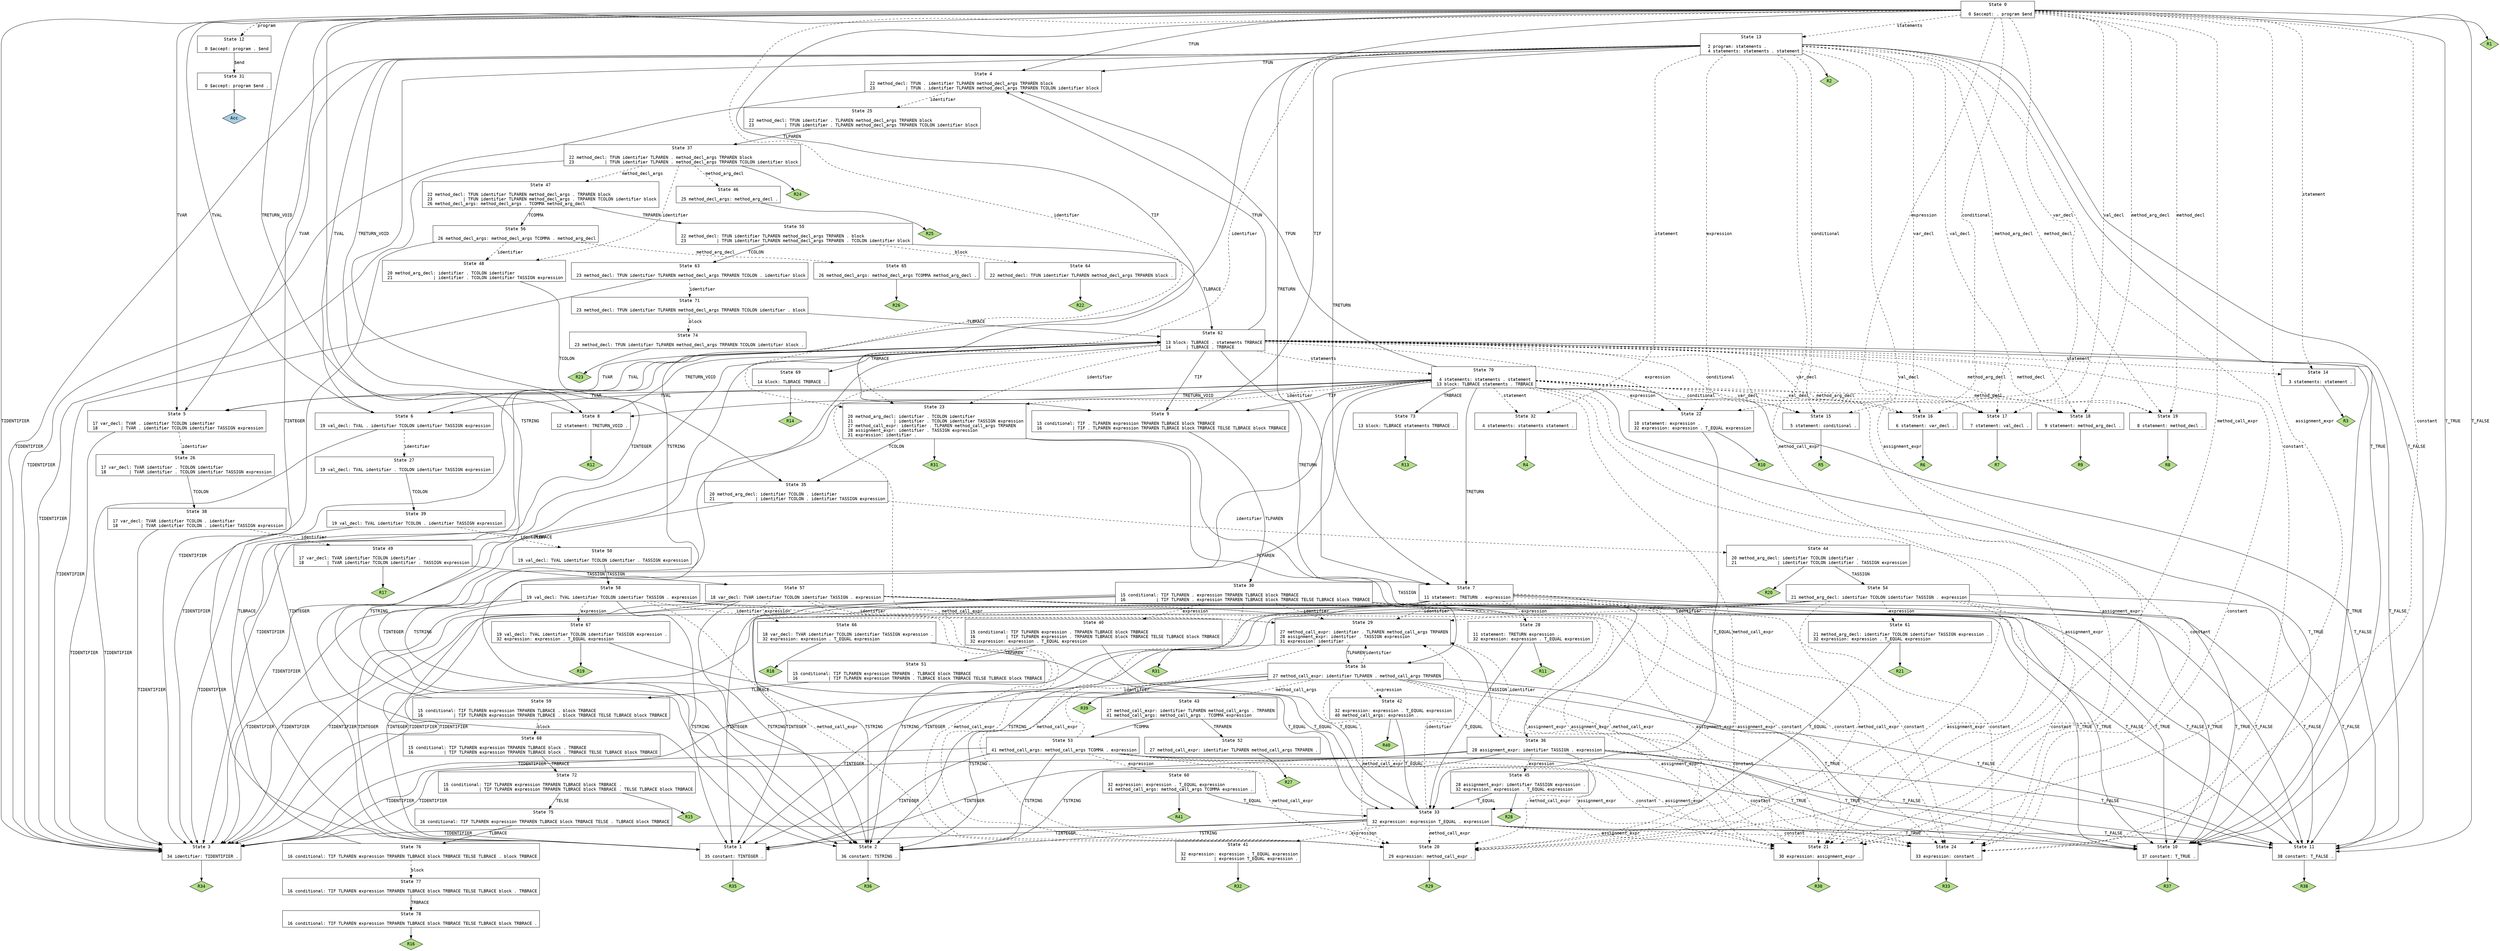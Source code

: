 // Generated by bison.
// Report bugs to <http://sourceforge.net/p/winflexbison/tickets>.
// Home page: <http://sourceforge.net/projects/winflexbison/>.

digraph "Parser.y"
{
  node [fontname = courier, shape = box, colorscheme = paired6]
  edge [fontname = courier]

  0 [label="State 0\n\l  0 $accept: . program $end\l"]
  0 -> 1 [style=solid label="TINTEGER"]
  0 -> 2 [style=solid label="TSTRING"]
  0 -> 3 [style=solid label="TIDENTIFIER"]
  0 -> 4 [style=solid label="TFUN"]
  0 -> 5 [style=solid label="TVAR"]
  0 -> 6 [style=solid label="TVAL"]
  0 -> 7 [style=solid label="TRETURN"]
  0 -> 8 [style=solid label="TRETURN_VOID"]
  0 -> 9 [style=solid label="TIF"]
  0 -> 10 [style=solid label="T_TRUE"]
  0 -> 11 [style=solid label="T_FALSE"]
  0 -> 12 [style=dashed label="program"]
  0 -> 13 [style=dashed label="statements"]
  0 -> 14 [style=dashed label="statement"]
  0 -> 15 [style=dashed label="conditional"]
  0 -> 16 [style=dashed label="var_decl"]
  0 -> 17 [style=dashed label="val_decl"]
  0 -> 18 [style=dashed label="method_arg_decl"]
  0 -> 19 [style=dashed label="method_decl"]
  0 -> 20 [style=dashed label="method_call_expr"]
  0 -> 21 [style=dashed label="assignment_expr"]
  0 -> 22 [style=dashed label="expression"]
  0 -> 23 [style=dashed label="identifier"]
  0 -> 24 [style=dashed label="constant"]
  0 -> "0R1" [style=solid]
 "0R1" [label="R1", fillcolor=3, shape=diamond, style=filled]
  1 [label="State 1\n\l 35 constant: TINTEGER .\l"]
  1 -> "1R35" [style=solid]
 "1R35" [label="R35", fillcolor=3, shape=diamond, style=filled]
  2 [label="State 2\n\l 36 constant: TSTRING .\l"]
  2 -> "2R36" [style=solid]
 "2R36" [label="R36", fillcolor=3, shape=diamond, style=filled]
  3 [label="State 3\n\l 34 identifier: TIDENTIFIER .\l"]
  3 -> "3R34" [style=solid]
 "3R34" [label="R34", fillcolor=3, shape=diamond, style=filled]
  4 [label="State 4\n\l 22 method_decl: TFUN . identifier TLPAREN method_decl_args TRPAREN block\l 23            | TFUN . identifier TLPAREN method_decl_args TRPAREN TCOLON identifier block\l"]
  4 -> 3 [style=solid label="TIDENTIFIER"]
  4 -> 25 [style=dashed label="identifier"]
  5 [label="State 5\n\l 17 var_decl: TVAR . identifier TCOLON identifier\l 18         | TVAR . identifier TCOLON identifier TASSIGN expression\l"]
  5 -> 3 [style=solid label="TIDENTIFIER"]
  5 -> 26 [style=dashed label="identifier"]
  6 [label="State 6\n\l 19 val_decl: TVAL . identifier TCOLON identifier TASSIGN expression\l"]
  6 -> 3 [style=solid label="TIDENTIFIER"]
  6 -> 27 [style=dashed label="identifier"]
  7 [label="State 7\n\l 11 statement: TRETURN . expression\l"]
  7 -> 1 [style=solid label="TINTEGER"]
  7 -> 2 [style=solid label="TSTRING"]
  7 -> 3 [style=solid label="TIDENTIFIER"]
  7 -> 10 [style=solid label="T_TRUE"]
  7 -> 11 [style=solid label="T_FALSE"]
  7 -> 20 [style=dashed label="method_call_expr"]
  7 -> 21 [style=dashed label="assignment_expr"]
  7 -> 28 [style=dashed label="expression"]
  7 -> 29 [style=dashed label="identifier"]
  7 -> 24 [style=dashed label="constant"]
  8 [label="State 8\n\l 12 statement: TRETURN_VOID .\l"]
  8 -> "8R12" [style=solid]
 "8R12" [label="R12", fillcolor=3, shape=diamond, style=filled]
  9 [label="State 9\n\l 15 conditional: TIF . TLPAREN expression TRPAREN TLBRACE block TRBRACE\l 16            | TIF . TLPAREN expression TRPAREN TLBRACE block TRBRACE TELSE TLBRACE block TRBRACE\l"]
  9 -> 30 [style=solid label="TLPAREN"]
  10 [label="State 10\n\l 37 constant: T_TRUE .\l"]
  10 -> "10R37" [style=solid]
 "10R37" [label="R37", fillcolor=3, shape=diamond, style=filled]
  11 [label="State 11\n\l 38 constant: T_FALSE .\l"]
  11 -> "11R38" [style=solid]
 "11R38" [label="R38", fillcolor=3, shape=diamond, style=filled]
  12 [label="State 12\n\l  0 $accept: program . $end\l"]
  12 -> 31 [style=solid label="$end"]
  13 [label="State 13\n\l  2 program: statements .\l  4 statements: statements . statement\l"]
  13 -> 1 [style=solid label="TINTEGER"]
  13 -> 2 [style=solid label="TSTRING"]
  13 -> 3 [style=solid label="TIDENTIFIER"]
  13 -> 4 [style=solid label="TFUN"]
  13 -> 5 [style=solid label="TVAR"]
  13 -> 6 [style=solid label="TVAL"]
  13 -> 7 [style=solid label="TRETURN"]
  13 -> 8 [style=solid label="TRETURN_VOID"]
  13 -> 9 [style=solid label="TIF"]
  13 -> 10 [style=solid label="T_TRUE"]
  13 -> 11 [style=solid label="T_FALSE"]
  13 -> 32 [style=dashed label="statement"]
  13 -> 15 [style=dashed label="conditional"]
  13 -> 16 [style=dashed label="var_decl"]
  13 -> 17 [style=dashed label="val_decl"]
  13 -> 18 [style=dashed label="method_arg_decl"]
  13 -> 19 [style=dashed label="method_decl"]
  13 -> 20 [style=dashed label="method_call_expr"]
  13 -> 21 [style=dashed label="assignment_expr"]
  13 -> 22 [style=dashed label="expression"]
  13 -> 23 [style=dashed label="identifier"]
  13 -> 24 [style=dashed label="constant"]
  13 -> "13R2" [style=solid]
 "13R2" [label="R2", fillcolor=3, shape=diamond, style=filled]
  14 [label="State 14\n\l  3 statements: statement .\l"]
  14 -> "14R3" [style=solid]
 "14R3" [label="R3", fillcolor=3, shape=diamond, style=filled]
  15 [label="State 15\n\l  5 statement: conditional .\l"]
  15 -> "15R5" [style=solid]
 "15R5" [label="R5", fillcolor=3, shape=diamond, style=filled]
  16 [label="State 16\n\l  6 statement: var_decl .\l"]
  16 -> "16R6" [style=solid]
 "16R6" [label="R6", fillcolor=3, shape=diamond, style=filled]
  17 [label="State 17\n\l  7 statement: val_decl .\l"]
  17 -> "17R7" [style=solid]
 "17R7" [label="R7", fillcolor=3, shape=diamond, style=filled]
  18 [label="State 18\n\l  9 statement: method_arg_decl .\l"]
  18 -> "18R9" [style=solid]
 "18R9" [label="R9", fillcolor=3, shape=diamond, style=filled]
  19 [label="State 19\n\l  8 statement: method_decl .\l"]
  19 -> "19R8" [style=solid]
 "19R8" [label="R8", fillcolor=3, shape=diamond, style=filled]
  20 [label="State 20\n\l 29 expression: method_call_expr .\l"]
  20 -> "20R29" [style=solid]
 "20R29" [label="R29", fillcolor=3, shape=diamond, style=filled]
  21 [label="State 21\n\l 30 expression: assignment_expr .\l"]
  21 -> "21R30" [style=solid]
 "21R30" [label="R30", fillcolor=3, shape=diamond, style=filled]
  22 [label="State 22\n\l 10 statement: expression .\l 32 expression: expression . T_EQUAL expression\l"]
  22 -> 33 [style=solid label="T_EQUAL"]
  22 -> "22R10" [style=solid]
 "22R10" [label="R10", fillcolor=3, shape=diamond, style=filled]
  23 [label="State 23\n\l 20 method_arg_decl: identifier . TCOLON identifier\l 21                | identifier . TCOLON identifier TASSIGN expression\l 27 method_call_expr: identifier . TLPAREN method_call_args TRPAREN\l 28 assignment_expr: identifier . TASSIGN expression\l 31 expression: identifier .\l"]
  23 -> 34 [style=solid label="TLPAREN"]
  23 -> 35 [style=solid label="TCOLON"]
  23 -> 36 [style=solid label="TASSIGN"]
  23 -> "23R31" [style=solid]
 "23R31" [label="R31", fillcolor=3, shape=diamond, style=filled]
  24 [label="State 24\n\l 33 expression: constant .\l"]
  24 -> "24R33" [style=solid]
 "24R33" [label="R33", fillcolor=3, shape=diamond, style=filled]
  25 [label="State 25\n\l 22 method_decl: TFUN identifier . TLPAREN method_decl_args TRPAREN block\l 23            | TFUN identifier . TLPAREN method_decl_args TRPAREN TCOLON identifier block\l"]
  25 -> 37 [style=solid label="TLPAREN"]
  26 [label="State 26\n\l 17 var_decl: TVAR identifier . TCOLON identifier\l 18         | TVAR identifier . TCOLON identifier TASSIGN expression\l"]
  26 -> 38 [style=solid label="TCOLON"]
  27 [label="State 27\n\l 19 val_decl: TVAL identifier . TCOLON identifier TASSIGN expression\l"]
  27 -> 39 [style=solid label="TCOLON"]
  28 [label="State 28\n\l 11 statement: TRETURN expression .\l 32 expression: expression . T_EQUAL expression\l"]
  28 -> 33 [style=solid label="T_EQUAL"]
  28 -> "28R11" [style=solid]
 "28R11" [label="R11", fillcolor=3, shape=diamond, style=filled]
  29 [label="State 29\n\l 27 method_call_expr: identifier . TLPAREN method_call_args TRPAREN\l 28 assignment_expr: identifier . TASSIGN expression\l 31 expression: identifier .\l"]
  29 -> 34 [style=solid label="TLPAREN"]
  29 -> 36 [style=solid label="TASSIGN"]
  29 -> "29R31" [style=solid]
 "29R31" [label="R31", fillcolor=3, shape=diamond, style=filled]
  30 [label="State 30\n\l 15 conditional: TIF TLPAREN . expression TRPAREN TLBRACE block TRBRACE\l 16            | TIF TLPAREN . expression TRPAREN TLBRACE block TRBRACE TELSE TLBRACE block TRBRACE\l"]
  30 -> 1 [style=solid label="TINTEGER"]
  30 -> 2 [style=solid label="TSTRING"]
  30 -> 3 [style=solid label="TIDENTIFIER"]
  30 -> 10 [style=solid label="T_TRUE"]
  30 -> 11 [style=solid label="T_FALSE"]
  30 -> 20 [style=dashed label="method_call_expr"]
  30 -> 21 [style=dashed label="assignment_expr"]
  30 -> 40 [style=dashed label="expression"]
  30 -> 29 [style=dashed label="identifier"]
  30 -> 24 [style=dashed label="constant"]
  31 [label="State 31\n\l  0 $accept: program $end .\l"]
  31 -> "31R0" [style=solid]
 "31R0" [label="Acc", fillcolor=1, shape=diamond, style=filled]
  32 [label="State 32\n\l  4 statements: statements statement .\l"]
  32 -> "32R4" [style=solid]
 "32R4" [label="R4", fillcolor=3, shape=diamond, style=filled]
  33 [label="State 33\n\l 32 expression: expression T_EQUAL . expression\l"]
  33 -> 1 [style=solid label="TINTEGER"]
  33 -> 2 [style=solid label="TSTRING"]
  33 -> 3 [style=solid label="TIDENTIFIER"]
  33 -> 10 [style=solid label="T_TRUE"]
  33 -> 11 [style=solid label="T_FALSE"]
  33 -> 20 [style=dashed label="method_call_expr"]
  33 -> 21 [style=dashed label="assignment_expr"]
  33 -> 41 [style=dashed label="expression"]
  33 -> 29 [style=dashed label="identifier"]
  33 -> 24 [style=dashed label="constant"]
  34 [label="State 34\n\l 27 method_call_expr: identifier TLPAREN . method_call_args TRPAREN\l"]
  34 -> 1 [style=solid label="TINTEGER"]
  34 -> 2 [style=solid label="TSTRING"]
  34 -> 3 [style=solid label="TIDENTIFIER"]
  34 -> 10 [style=solid label="T_TRUE"]
  34 -> 11 [style=solid label="T_FALSE"]
  34 -> 20 [style=dashed label="method_call_expr"]
  34 -> 21 [style=dashed label="assignment_expr"]
  34 -> 42 [style=dashed label="expression"]
  34 -> 29 [style=dashed label="identifier"]
  34 -> 24 [style=dashed label="constant"]
  34 -> 43 [style=dashed label="method_call_args"]
  34 -> "34R39" [style=solid]
 "34R39" [label="R39", fillcolor=3, shape=diamond, style=filled]
  35 [label="State 35\n\l 20 method_arg_decl: identifier TCOLON . identifier\l 21                | identifier TCOLON . identifier TASSIGN expression\l"]
  35 -> 3 [style=solid label="TIDENTIFIER"]
  35 -> 44 [style=dashed label="identifier"]
  36 [label="State 36\n\l 28 assignment_expr: identifier TASSIGN . expression\l"]
  36 -> 1 [style=solid label="TINTEGER"]
  36 -> 2 [style=solid label="TSTRING"]
  36 -> 3 [style=solid label="TIDENTIFIER"]
  36 -> 10 [style=solid label="T_TRUE"]
  36 -> 11 [style=solid label="T_FALSE"]
  36 -> 20 [style=dashed label="method_call_expr"]
  36 -> 21 [style=dashed label="assignment_expr"]
  36 -> 45 [style=dashed label="expression"]
  36 -> 29 [style=dashed label="identifier"]
  36 -> 24 [style=dashed label="constant"]
  37 [label="State 37\n\l 22 method_decl: TFUN identifier TLPAREN . method_decl_args TRPAREN block\l 23            | TFUN identifier TLPAREN . method_decl_args TRPAREN TCOLON identifier block\l"]
  37 -> 3 [style=solid label="TIDENTIFIER"]
  37 -> 46 [style=dashed label="method_arg_decl"]
  37 -> 47 [style=dashed label="method_decl_args"]
  37 -> 48 [style=dashed label="identifier"]
  37 -> "37R24" [style=solid]
 "37R24" [label="R24", fillcolor=3, shape=diamond, style=filled]
  38 [label="State 38\n\l 17 var_decl: TVAR identifier TCOLON . identifier\l 18         | TVAR identifier TCOLON . identifier TASSIGN expression\l"]
  38 -> 3 [style=solid label="TIDENTIFIER"]
  38 -> 49 [style=dashed label="identifier"]
  39 [label="State 39\n\l 19 val_decl: TVAL identifier TCOLON . identifier TASSIGN expression\l"]
  39 -> 3 [style=solid label="TIDENTIFIER"]
  39 -> 50 [style=dashed label="identifier"]
  40 [label="State 40\n\l 15 conditional: TIF TLPAREN expression . TRPAREN TLBRACE block TRBRACE\l 16            | TIF TLPAREN expression . TRPAREN TLBRACE block TRBRACE TELSE TLBRACE block TRBRACE\l 32 expression: expression . T_EQUAL expression\l"]
  40 -> 51 [style=solid label="TRPAREN"]
  40 -> 33 [style=solid label="T_EQUAL"]
  41 [label="State 41\n\l 32 expression: expression . T_EQUAL expression\l 32           | expression T_EQUAL expression .\l"]
  41 -> "41R32" [style=solid]
 "41R32" [label="R32", fillcolor=3, shape=diamond, style=filled]
  42 [label="State 42\n\l 32 expression: expression . T_EQUAL expression\l 40 method_call_args: expression .\l"]
  42 -> 33 [style=solid label="T_EQUAL"]
  42 -> "42R40" [style=solid]
 "42R40" [label="R40", fillcolor=3, shape=diamond, style=filled]
  43 [label="State 43\n\l 27 method_call_expr: identifier TLPAREN method_call_args . TRPAREN\l 41 method_call_args: method_call_args . TCOMMA expression\l"]
  43 -> 52 [style=solid label="TRPAREN"]
  43 -> 53 [style=solid label="TCOMMA"]
  44 [label="State 44\n\l 20 method_arg_decl: identifier TCOLON identifier .\l 21                | identifier TCOLON identifier . TASSIGN expression\l"]
  44 -> 54 [style=solid label="TASSIGN"]
  44 -> "44R20" [style=solid]
 "44R20" [label="R20", fillcolor=3, shape=diamond, style=filled]
  45 [label="State 45\n\l 28 assignment_expr: identifier TASSIGN expression .\l 32 expression: expression . T_EQUAL expression\l"]
  45 -> 33 [style=solid label="T_EQUAL"]
  45 -> "45R28" [style=solid]
 "45R28" [label="R28", fillcolor=3, shape=diamond, style=filled]
  46 [label="State 46\n\l 25 method_decl_args: method_arg_decl .\l"]
  46 -> "46R25" [style=solid]
 "46R25" [label="R25", fillcolor=3, shape=diamond, style=filled]
  47 [label="State 47\n\l 22 method_decl: TFUN identifier TLPAREN method_decl_args . TRPAREN block\l 23            | TFUN identifier TLPAREN method_decl_args . TRPAREN TCOLON identifier block\l 26 method_decl_args: method_decl_args . TCOMMA method_arg_decl\l"]
  47 -> 55 [style=solid label="TRPAREN"]
  47 -> 56 [style=solid label="TCOMMA"]
  48 [label="State 48\n\l 20 method_arg_decl: identifier . TCOLON identifier\l 21                | identifier . TCOLON identifier TASSIGN expression\l"]
  48 -> 35 [style=solid label="TCOLON"]
  49 [label="State 49\n\l 17 var_decl: TVAR identifier TCOLON identifier .\l 18         | TVAR identifier TCOLON identifier . TASSIGN expression\l"]
  49 -> 57 [style=solid label="TASSIGN"]
  49 -> "49R17" [style=solid]
 "49R17" [label="R17", fillcolor=3, shape=diamond, style=filled]
  50 [label="State 50\n\l 19 val_decl: TVAL identifier TCOLON identifier . TASSIGN expression\l"]
  50 -> 58 [style=solid label="TASSIGN"]
  51 [label="State 51\n\l 15 conditional: TIF TLPAREN expression TRPAREN . TLBRACE block TRBRACE\l 16            | TIF TLPAREN expression TRPAREN . TLBRACE block TRBRACE TELSE TLBRACE block TRBRACE\l"]
  51 -> 59 [style=solid label="TLBRACE"]
  52 [label="State 52\n\l 27 method_call_expr: identifier TLPAREN method_call_args TRPAREN .\l"]
  52 -> "52R27" [style=solid]
 "52R27" [label="R27", fillcolor=3, shape=diamond, style=filled]
  53 [label="State 53\n\l 41 method_call_args: method_call_args TCOMMA . expression\l"]
  53 -> 1 [style=solid label="TINTEGER"]
  53 -> 2 [style=solid label="TSTRING"]
  53 -> 3 [style=solid label="TIDENTIFIER"]
  53 -> 10 [style=solid label="T_TRUE"]
  53 -> 11 [style=solid label="T_FALSE"]
  53 -> 20 [style=dashed label="method_call_expr"]
  53 -> 21 [style=dashed label="assignment_expr"]
  53 -> 60 [style=dashed label="expression"]
  53 -> 29 [style=dashed label="identifier"]
  53 -> 24 [style=dashed label="constant"]
  54 [label="State 54\n\l 21 method_arg_decl: identifier TCOLON identifier TASSIGN . expression\l"]
  54 -> 1 [style=solid label="TINTEGER"]
  54 -> 2 [style=solid label="TSTRING"]
  54 -> 3 [style=solid label="TIDENTIFIER"]
  54 -> 10 [style=solid label="T_TRUE"]
  54 -> 11 [style=solid label="T_FALSE"]
  54 -> 20 [style=dashed label="method_call_expr"]
  54 -> 21 [style=dashed label="assignment_expr"]
  54 -> 61 [style=dashed label="expression"]
  54 -> 29 [style=dashed label="identifier"]
  54 -> 24 [style=dashed label="constant"]
  55 [label="State 55\n\l 22 method_decl: TFUN identifier TLPAREN method_decl_args TRPAREN . block\l 23            | TFUN identifier TLPAREN method_decl_args TRPAREN . TCOLON identifier block\l"]
  55 -> 62 [style=solid label="TLBRACE"]
  55 -> 63 [style=solid label="TCOLON"]
  55 -> 64 [style=dashed label="block"]
  56 [label="State 56\n\l 26 method_decl_args: method_decl_args TCOMMA . method_arg_decl\l"]
  56 -> 3 [style=solid label="TIDENTIFIER"]
  56 -> 65 [style=dashed label="method_arg_decl"]
  56 -> 48 [style=dashed label="identifier"]
  57 [label="State 57\n\l 18 var_decl: TVAR identifier TCOLON identifier TASSIGN . expression\l"]
  57 -> 1 [style=solid label="TINTEGER"]
  57 -> 2 [style=solid label="TSTRING"]
  57 -> 3 [style=solid label="TIDENTIFIER"]
  57 -> 10 [style=solid label="T_TRUE"]
  57 -> 11 [style=solid label="T_FALSE"]
  57 -> 20 [style=dashed label="method_call_expr"]
  57 -> 21 [style=dashed label="assignment_expr"]
  57 -> 66 [style=dashed label="expression"]
  57 -> 29 [style=dashed label="identifier"]
  57 -> 24 [style=dashed label="constant"]
  58 [label="State 58\n\l 19 val_decl: TVAL identifier TCOLON identifier TASSIGN . expression\l"]
  58 -> 1 [style=solid label="TINTEGER"]
  58 -> 2 [style=solid label="TSTRING"]
  58 -> 3 [style=solid label="TIDENTIFIER"]
  58 -> 10 [style=solid label="T_TRUE"]
  58 -> 11 [style=solid label="T_FALSE"]
  58 -> 20 [style=dashed label="method_call_expr"]
  58 -> 21 [style=dashed label="assignment_expr"]
  58 -> 67 [style=dashed label="expression"]
  58 -> 29 [style=dashed label="identifier"]
  58 -> 24 [style=dashed label="constant"]
  59 [label="State 59\n\l 15 conditional: TIF TLPAREN expression TRPAREN TLBRACE . block TRBRACE\l 16            | TIF TLPAREN expression TRPAREN TLBRACE . block TRBRACE TELSE TLBRACE block TRBRACE\l"]
  59 -> 62 [style=solid label="TLBRACE"]
  59 -> 68 [style=dashed label="block"]
  60 [label="State 60\n\l 32 expression: expression . T_EQUAL expression\l 41 method_call_args: method_call_args TCOMMA expression .\l"]
  60 -> 33 [style=solid label="T_EQUAL"]
  60 -> "60R41" [style=solid]
 "60R41" [label="R41", fillcolor=3, shape=diamond, style=filled]
  61 [label="State 61\n\l 21 method_arg_decl: identifier TCOLON identifier TASSIGN expression .\l 32 expression: expression . T_EQUAL expression\l"]
  61 -> 33 [style=solid label="T_EQUAL"]
  61 -> "61R21" [style=solid]
 "61R21" [label="R21", fillcolor=3, shape=diamond, style=filled]
  62 [label="State 62\n\l 13 block: TLBRACE . statements TRBRACE\l 14      | TLBRACE . TRBRACE\l"]
  62 -> 1 [style=solid label="TINTEGER"]
  62 -> 2 [style=solid label="TSTRING"]
  62 -> 3 [style=solid label="TIDENTIFIER"]
  62 -> 4 [style=solid label="TFUN"]
  62 -> 5 [style=solid label="TVAR"]
  62 -> 6 [style=solid label="TVAL"]
  62 -> 7 [style=solid label="TRETURN"]
  62 -> 8 [style=solid label="TRETURN_VOID"]
  62 -> 9 [style=solid label="TIF"]
  62 -> 69 [style=solid label="TRBRACE"]
  62 -> 10 [style=solid label="T_TRUE"]
  62 -> 11 [style=solid label="T_FALSE"]
  62 -> 70 [style=dashed label="statements"]
  62 -> 14 [style=dashed label="statement"]
  62 -> 15 [style=dashed label="conditional"]
  62 -> 16 [style=dashed label="var_decl"]
  62 -> 17 [style=dashed label="val_decl"]
  62 -> 18 [style=dashed label="method_arg_decl"]
  62 -> 19 [style=dashed label="method_decl"]
  62 -> 20 [style=dashed label="method_call_expr"]
  62 -> 21 [style=dashed label="assignment_expr"]
  62 -> 22 [style=dashed label="expression"]
  62 -> 23 [style=dashed label="identifier"]
  62 -> 24 [style=dashed label="constant"]
  63 [label="State 63\n\l 23 method_decl: TFUN identifier TLPAREN method_decl_args TRPAREN TCOLON . identifier block\l"]
  63 -> 3 [style=solid label="TIDENTIFIER"]
  63 -> 71 [style=dashed label="identifier"]
  64 [label="State 64\n\l 22 method_decl: TFUN identifier TLPAREN method_decl_args TRPAREN block .\l"]
  64 -> "64R22" [style=solid]
 "64R22" [label="R22", fillcolor=3, shape=diamond, style=filled]
  65 [label="State 65\n\l 26 method_decl_args: method_decl_args TCOMMA method_arg_decl .\l"]
  65 -> "65R26" [style=solid]
 "65R26" [label="R26", fillcolor=3, shape=diamond, style=filled]
  66 [label="State 66\n\l 18 var_decl: TVAR identifier TCOLON identifier TASSIGN expression .\l 32 expression: expression . T_EQUAL expression\l"]
  66 -> 33 [style=solid label="T_EQUAL"]
  66 -> "66R18" [style=solid]
 "66R18" [label="R18", fillcolor=3, shape=diamond, style=filled]
  67 [label="State 67\n\l 19 val_decl: TVAL identifier TCOLON identifier TASSIGN expression .\l 32 expression: expression . T_EQUAL expression\l"]
  67 -> 33 [style=solid label="T_EQUAL"]
  67 -> "67R19" [style=solid]
 "67R19" [label="R19", fillcolor=3, shape=diamond, style=filled]
  68 [label="State 68\n\l 15 conditional: TIF TLPAREN expression TRPAREN TLBRACE block . TRBRACE\l 16            | TIF TLPAREN expression TRPAREN TLBRACE block . TRBRACE TELSE TLBRACE block TRBRACE\l"]
  68 -> 72 [style=solid label="TRBRACE"]
  69 [label="State 69\n\l 14 block: TLBRACE TRBRACE .\l"]
  69 -> "69R14" [style=solid]
 "69R14" [label="R14", fillcolor=3, shape=diamond, style=filled]
  70 [label="State 70\n\l  4 statements: statements . statement\l 13 block: TLBRACE statements . TRBRACE\l"]
  70 -> 1 [style=solid label="TINTEGER"]
  70 -> 2 [style=solid label="TSTRING"]
  70 -> 3 [style=solid label="TIDENTIFIER"]
  70 -> 4 [style=solid label="TFUN"]
  70 -> 5 [style=solid label="TVAR"]
  70 -> 6 [style=solid label="TVAL"]
  70 -> 7 [style=solid label="TRETURN"]
  70 -> 8 [style=solid label="TRETURN_VOID"]
  70 -> 9 [style=solid label="TIF"]
  70 -> 73 [style=solid label="TRBRACE"]
  70 -> 10 [style=solid label="T_TRUE"]
  70 -> 11 [style=solid label="T_FALSE"]
  70 -> 32 [style=dashed label="statement"]
  70 -> 15 [style=dashed label="conditional"]
  70 -> 16 [style=dashed label="var_decl"]
  70 -> 17 [style=dashed label="val_decl"]
  70 -> 18 [style=dashed label="method_arg_decl"]
  70 -> 19 [style=dashed label="method_decl"]
  70 -> 20 [style=dashed label="method_call_expr"]
  70 -> 21 [style=dashed label="assignment_expr"]
  70 -> 22 [style=dashed label="expression"]
  70 -> 23 [style=dashed label="identifier"]
  70 -> 24 [style=dashed label="constant"]
  71 [label="State 71\n\l 23 method_decl: TFUN identifier TLPAREN method_decl_args TRPAREN TCOLON identifier . block\l"]
  71 -> 62 [style=solid label="TLBRACE"]
  71 -> 74 [style=dashed label="block"]
  72 [label="State 72\n\l 15 conditional: TIF TLPAREN expression TRPAREN TLBRACE block TRBRACE .\l 16            | TIF TLPAREN expression TRPAREN TLBRACE block TRBRACE . TELSE TLBRACE block TRBRACE\l"]
  72 -> 75 [style=solid label="TELSE"]
  72 -> "72R15" [style=solid]
 "72R15" [label="R15", fillcolor=3, shape=diamond, style=filled]
  73 [label="State 73\n\l 13 block: TLBRACE statements TRBRACE .\l"]
  73 -> "73R13" [style=solid]
 "73R13" [label="R13", fillcolor=3, shape=diamond, style=filled]
  74 [label="State 74\n\l 23 method_decl: TFUN identifier TLPAREN method_decl_args TRPAREN TCOLON identifier block .\l"]
  74 -> "74R23" [style=solid]
 "74R23" [label="R23", fillcolor=3, shape=diamond, style=filled]
  75 [label="State 75\n\l 16 conditional: TIF TLPAREN expression TRPAREN TLBRACE block TRBRACE TELSE . TLBRACE block TRBRACE\l"]
  75 -> 76 [style=solid label="TLBRACE"]
  76 [label="State 76\n\l 16 conditional: TIF TLPAREN expression TRPAREN TLBRACE block TRBRACE TELSE TLBRACE . block TRBRACE\l"]
  76 -> 62 [style=solid label="TLBRACE"]
  76 -> 77 [style=dashed label="block"]
  77 [label="State 77\n\l 16 conditional: TIF TLPAREN expression TRPAREN TLBRACE block TRBRACE TELSE TLBRACE block . TRBRACE\l"]
  77 -> 78 [style=solid label="TRBRACE"]
  78 [label="State 78\n\l 16 conditional: TIF TLPAREN expression TRPAREN TLBRACE block TRBRACE TELSE TLBRACE block TRBRACE .\l"]
  78 -> "78R16" [style=solid]
 "78R16" [label="R16", fillcolor=3, shape=diamond, style=filled]
}
